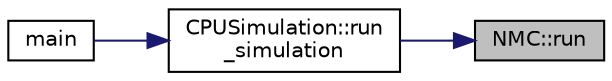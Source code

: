 digraph "NMC::run"
{
 // LATEX_PDF_SIZE
  edge [fontname="Helvetica",fontsize="10",labelfontname="Helvetica",labelfontsize="10"];
  node [fontname="Helvetica",fontsize="10",shape=record];
  rankdir="RL";
  Node1 [label="NMC::run",height=0.2,width=0.4,color="black", fillcolor="grey75", style="filled", fontcolor="black",tooltip="Run the nested Monte Carlo system."];
  Node1 -> Node2 [dir="back",color="midnightblue",fontsize="10",style="solid"];
  Node2 [label="CPUSimulation::run\l_simulation",height=0.2,width=0.4,color="black", fillcolor="white", style="filled",URL="$namespace_c_p_u_simulation.html#a632c99c15666e72e49c81f8a8e4e26b5",tooltip="Run the simulation on CPU."];
  Node2 -> Node3 [dir="back",color="midnightblue",fontsize="10",style="solid"];
  Node3 [label="main",height=0.2,width=0.4,color="black", fillcolor="white", style="filled",URL="$main_8cpp.html#a0ddf1224851353fc92bfbff6f499fa97",tooltip="Main function."];
}
